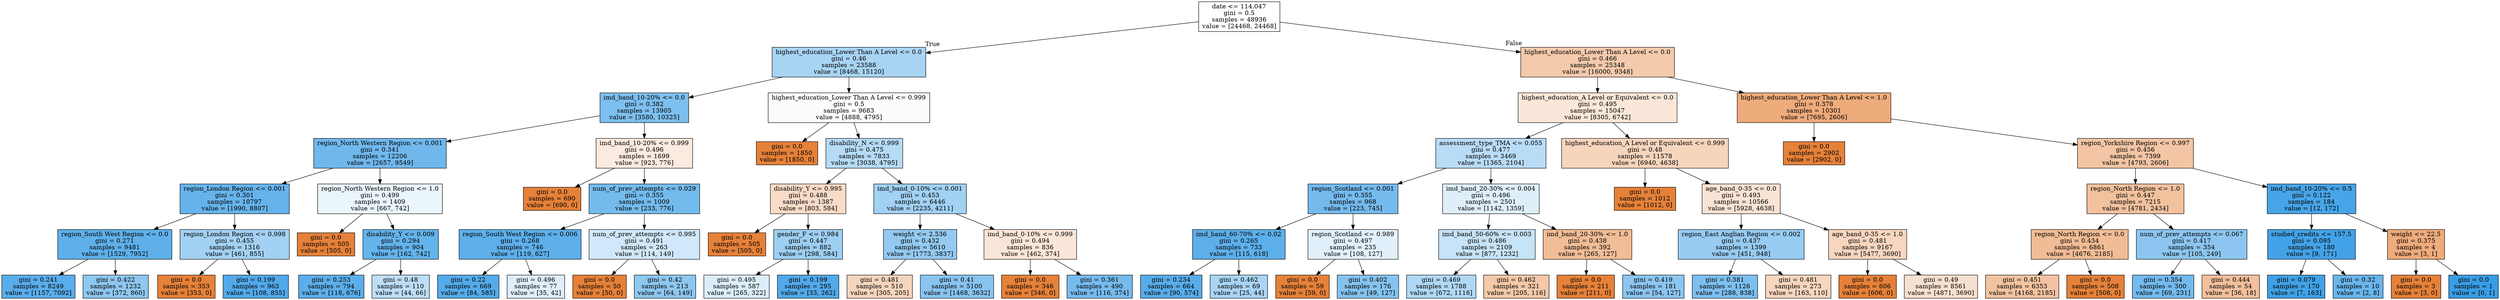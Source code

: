 digraph Tree {
node [shape=box, style="filled", color="black"] ;
0 [label="date <= 114.047\ngini = 0.5\nsamples = 48936\nvalue = [24468, 24468]", fillcolor="#e5813900"] ;
1 [label="highest_education_Lower Than A Level <= 0.0\ngini = 0.46\nsamples = 23588\nvalue = [8468, 15120]", fillcolor="#399de570"] ;
0 -> 1 [labeldistance=2.5, labelangle=45, headlabel="True"] ;
2 [label="imd_band_10-20% <= 0.0\ngini = 0.382\nsamples = 13905\nvalue = [3580, 10325]", fillcolor="#399de5a7"] ;
1 -> 2 ;
3 [label="region_North Western Region <= 0.001\ngini = 0.341\nsamples = 12206\nvalue = [2657, 9549]", fillcolor="#399de5b8"] ;
2 -> 3 ;
4 [label="region_London Region <= 0.001\ngini = 0.301\nsamples = 10797\nvalue = [1990, 8807]", fillcolor="#399de5c5"] ;
3 -> 4 ;
5 [label="region_South West Region <= 0.0\ngini = 0.271\nsamples = 9481\nvalue = [1529, 7952]", fillcolor="#399de5ce"] ;
4 -> 5 ;
6 [label="gini = 0.241\nsamples = 8249\nvalue = [1157, 7092]", fillcolor="#399de5d5"] ;
5 -> 6 ;
7 [label="gini = 0.422\nsamples = 1232\nvalue = [372, 860]", fillcolor="#399de591"] ;
5 -> 7 ;
8 [label="region_London Region <= 0.998\ngini = 0.455\nsamples = 1316\nvalue = [461, 855]", fillcolor="#399de576"] ;
4 -> 8 ;
9 [label="gini = 0.0\nsamples = 353\nvalue = [353, 0]", fillcolor="#e58139ff"] ;
8 -> 9 ;
10 [label="gini = 0.199\nsamples = 963\nvalue = [108, 855]", fillcolor="#399de5df"] ;
8 -> 10 ;
11 [label="region_North Western Region <= 1.0\ngini = 0.499\nsamples = 1409\nvalue = [667, 742]", fillcolor="#399de51a"] ;
3 -> 11 ;
12 [label="gini = 0.0\nsamples = 505\nvalue = [505, 0]", fillcolor="#e58139ff"] ;
11 -> 12 ;
13 [label="disability_Y <= 0.009\ngini = 0.294\nsamples = 904\nvalue = [162, 742]", fillcolor="#399de5c7"] ;
11 -> 13 ;
14 [label="gini = 0.253\nsamples = 794\nvalue = [118, 676]", fillcolor="#399de5d2"] ;
13 -> 14 ;
15 [label="gini = 0.48\nsamples = 110\nvalue = [44, 66]", fillcolor="#399de555"] ;
13 -> 15 ;
16 [label="imd_band_10-20% <= 0.999\ngini = 0.496\nsamples = 1699\nvalue = [923, 776]", fillcolor="#e5813929"] ;
2 -> 16 ;
17 [label="gini = 0.0\nsamples = 690\nvalue = [690, 0]", fillcolor="#e58139ff"] ;
16 -> 17 ;
18 [label="num_of_prev_attempts <= 0.029\ngini = 0.355\nsamples = 1009\nvalue = [233, 776]", fillcolor="#399de5b2"] ;
16 -> 18 ;
19 [label="region_South West Region <= 0.006\ngini = 0.268\nsamples = 746\nvalue = [119, 627]", fillcolor="#399de5cf"] ;
18 -> 19 ;
20 [label="gini = 0.22\nsamples = 669\nvalue = [84, 585]", fillcolor="#399de5da"] ;
19 -> 20 ;
21 [label="gini = 0.496\nsamples = 77\nvalue = [35, 42]", fillcolor="#399de52a"] ;
19 -> 21 ;
22 [label="num_of_prev_attempts <= 0.995\ngini = 0.491\nsamples = 263\nvalue = [114, 149]", fillcolor="#399de53c"] ;
18 -> 22 ;
23 [label="gini = 0.0\nsamples = 50\nvalue = [50, 0]", fillcolor="#e58139ff"] ;
22 -> 23 ;
24 [label="gini = 0.42\nsamples = 213\nvalue = [64, 149]", fillcolor="#399de591"] ;
22 -> 24 ;
25 [label="highest_education_Lower Than A Level <= 0.999\ngini = 0.5\nsamples = 9683\nvalue = [4888, 4795]", fillcolor="#e5813905"] ;
1 -> 25 ;
26 [label="gini = 0.0\nsamples = 1850\nvalue = [1850, 0]", fillcolor="#e58139ff"] ;
25 -> 26 ;
27 [label="disability_N <= 0.999\ngini = 0.475\nsamples = 7833\nvalue = [3038, 4795]", fillcolor="#399de55d"] ;
25 -> 27 ;
28 [label="disability_Y <= 0.995\ngini = 0.488\nsamples = 1387\nvalue = [803, 584]", fillcolor="#e5813946"] ;
27 -> 28 ;
29 [label="gini = 0.0\nsamples = 505\nvalue = [505, 0]", fillcolor="#e58139ff"] ;
28 -> 29 ;
30 [label="gender_F <= 0.984\ngini = 0.447\nsamples = 882\nvalue = [298, 584]", fillcolor="#399de57d"] ;
28 -> 30 ;
31 [label="gini = 0.495\nsamples = 587\nvalue = [265, 322]", fillcolor="#399de52d"] ;
30 -> 31 ;
32 [label="gini = 0.199\nsamples = 295\nvalue = [33, 262]", fillcolor="#399de5df"] ;
30 -> 32 ;
33 [label="imd_band_0-10% <= 0.001\ngini = 0.453\nsamples = 6446\nvalue = [2235, 4211]", fillcolor="#399de578"] ;
27 -> 33 ;
34 [label="weight <= 2.536\ngini = 0.432\nsamples = 5610\nvalue = [1773, 3837]", fillcolor="#399de589"] ;
33 -> 34 ;
35 [label="gini = 0.481\nsamples = 510\nvalue = [305, 205]", fillcolor="#e5813954"] ;
34 -> 35 ;
36 [label="gini = 0.41\nsamples = 5100\nvalue = [1468, 3632]", fillcolor="#399de598"] ;
34 -> 36 ;
37 [label="imd_band_0-10% <= 0.999\ngini = 0.494\nsamples = 836\nvalue = [462, 374]", fillcolor="#e5813931"] ;
33 -> 37 ;
38 [label="gini = 0.0\nsamples = 346\nvalue = [346, 0]", fillcolor="#e58139ff"] ;
37 -> 38 ;
39 [label="gini = 0.361\nsamples = 490\nvalue = [116, 374]", fillcolor="#399de5b0"] ;
37 -> 39 ;
40 [label="highest_education_Lower Than A Level <= 0.0\ngini = 0.466\nsamples = 25348\nvalue = [16000, 9348]", fillcolor="#e581396a"] ;
0 -> 40 [labeldistance=2.5, labelangle=-45, headlabel="False"] ;
41 [label="highest_education_A Level or Equivalent <= 0.0\ngini = 0.495\nsamples = 15047\nvalue = [8305, 6742]", fillcolor="#e5813930"] ;
40 -> 41 ;
42 [label="assessment_type_TMA <= 0.055\ngini = 0.477\nsamples = 3469\nvalue = [1365, 2104]", fillcolor="#399de55a"] ;
41 -> 42 ;
43 [label="region_Scotland <= 0.001\ngini = 0.355\nsamples = 968\nvalue = [223, 745]", fillcolor="#399de5b3"] ;
42 -> 43 ;
44 [label="imd_band_60-70% <= 0.02\ngini = 0.265\nsamples = 733\nvalue = [115, 618]", fillcolor="#399de5d0"] ;
43 -> 44 ;
45 [label="gini = 0.234\nsamples = 664\nvalue = [90, 574]", fillcolor="#399de5d7"] ;
44 -> 45 ;
46 [label="gini = 0.462\nsamples = 69\nvalue = [25, 44]", fillcolor="#399de56e"] ;
44 -> 46 ;
47 [label="region_Scotland <= 0.989\ngini = 0.497\nsamples = 235\nvalue = [108, 127]", fillcolor="#399de526"] ;
43 -> 47 ;
48 [label="gini = 0.0\nsamples = 59\nvalue = [59, 0]", fillcolor="#e58139ff"] ;
47 -> 48 ;
49 [label="gini = 0.402\nsamples = 176\nvalue = [49, 127]", fillcolor="#399de59d"] ;
47 -> 49 ;
50 [label="imd_band_20-30% <= 0.004\ngini = 0.496\nsamples = 2501\nvalue = [1142, 1359]", fillcolor="#399de529"] ;
42 -> 50 ;
51 [label="imd_band_50-60% <= 0.003\ngini = 0.486\nsamples = 2109\nvalue = [877, 1232]", fillcolor="#399de549"] ;
50 -> 51 ;
52 [label="gini = 0.469\nsamples = 1788\nvalue = [672, 1116]", fillcolor="#399de565"] ;
51 -> 52 ;
53 [label="gini = 0.462\nsamples = 321\nvalue = [205, 116]", fillcolor="#e581396f"] ;
51 -> 53 ;
54 [label="imd_band_20-30% <= 1.0\ngini = 0.438\nsamples = 392\nvalue = [265, 127]", fillcolor="#e5813985"] ;
50 -> 54 ;
55 [label="gini = 0.0\nsamples = 211\nvalue = [211, 0]", fillcolor="#e58139ff"] ;
54 -> 55 ;
56 [label="gini = 0.419\nsamples = 181\nvalue = [54, 127]", fillcolor="#399de593"] ;
54 -> 56 ;
57 [label="highest_education_A Level or Equivalent <= 0.999\ngini = 0.48\nsamples = 11578\nvalue = [6940, 4638]", fillcolor="#e5813955"] ;
41 -> 57 ;
58 [label="gini = 0.0\nsamples = 1012\nvalue = [1012, 0]", fillcolor="#e58139ff"] ;
57 -> 58 ;
59 [label="age_band_0-35 <= 0.0\ngini = 0.493\nsamples = 10566\nvalue = [5928, 4638]", fillcolor="#e5813937"] ;
57 -> 59 ;
60 [label="region_East Anglian Region <= 0.002\ngini = 0.437\nsamples = 1399\nvalue = [451, 948]", fillcolor="#399de586"] ;
59 -> 60 ;
61 [label="gini = 0.381\nsamples = 1126\nvalue = [288, 838]", fillcolor="#399de5a7"] ;
60 -> 61 ;
62 [label="gini = 0.481\nsamples = 273\nvalue = [163, 110]", fillcolor="#e5813953"] ;
60 -> 62 ;
63 [label="age_band_0-35 <= 1.0\ngini = 0.481\nsamples = 9167\nvalue = [5477, 3690]", fillcolor="#e5813953"] ;
59 -> 63 ;
64 [label="gini = 0.0\nsamples = 606\nvalue = [606, 0]", fillcolor="#e58139ff"] ;
63 -> 64 ;
65 [label="gini = 0.49\nsamples = 8561\nvalue = [4871, 3690]", fillcolor="#e581393e"] ;
63 -> 65 ;
66 [label="highest_education_Lower Than A Level <= 1.0\ngini = 0.378\nsamples = 10301\nvalue = [7695, 2606]", fillcolor="#e58139a9"] ;
40 -> 66 ;
67 [label="gini = 0.0\nsamples = 2902\nvalue = [2902, 0]", fillcolor="#e58139ff"] ;
66 -> 67 ;
68 [label="region_Yorkshire Region <= 0.997\ngini = 0.456\nsamples = 7399\nvalue = [4793, 2606]", fillcolor="#e5813974"] ;
66 -> 68 ;
69 [label="region_North Region <= 1.0\ngini = 0.447\nsamples = 7215\nvalue = [4781, 2434]", fillcolor="#e581397d"] ;
68 -> 69 ;
70 [label="region_North Region <= 0.0\ngini = 0.434\nsamples = 6861\nvalue = [4676, 2185]", fillcolor="#e5813988"] ;
69 -> 70 ;
71 [label="gini = 0.451\nsamples = 6353\nvalue = [4168, 2185]", fillcolor="#e5813979"] ;
70 -> 71 ;
72 [label="gini = 0.0\nsamples = 508\nvalue = [508, 0]", fillcolor="#e58139ff"] ;
70 -> 72 ;
73 [label="num_of_prev_attempts <= 0.067\ngini = 0.417\nsamples = 354\nvalue = [105, 249]", fillcolor="#399de593"] ;
69 -> 73 ;
74 [label="gini = 0.354\nsamples = 300\nvalue = [69, 231]", fillcolor="#399de5b3"] ;
73 -> 74 ;
75 [label="gini = 0.444\nsamples = 54\nvalue = [36, 18]", fillcolor="#e581397f"] ;
73 -> 75 ;
76 [label="imd_band_10-20% <= 0.5\ngini = 0.122\nsamples = 184\nvalue = [12, 172]", fillcolor="#399de5ed"] ;
68 -> 76 ;
77 [label="studied_credits <= 157.5\ngini = 0.095\nsamples = 180\nvalue = [9, 171]", fillcolor="#399de5f2"] ;
76 -> 77 ;
78 [label="gini = 0.079\nsamples = 170\nvalue = [7, 163]", fillcolor="#399de5f4"] ;
77 -> 78 ;
79 [label="gini = 0.32\nsamples = 10\nvalue = [2, 8]", fillcolor="#399de5bf"] ;
77 -> 79 ;
80 [label="weight <= 22.5\ngini = 0.375\nsamples = 4\nvalue = [3, 1]", fillcolor="#e58139aa"] ;
76 -> 80 ;
81 [label="gini = 0.0\nsamples = 3\nvalue = [3, 0]", fillcolor="#e58139ff"] ;
80 -> 81 ;
82 [label="gini = 0.0\nsamples = 1\nvalue = [0, 1]", fillcolor="#399de5ff"] ;
80 -> 82 ;
}